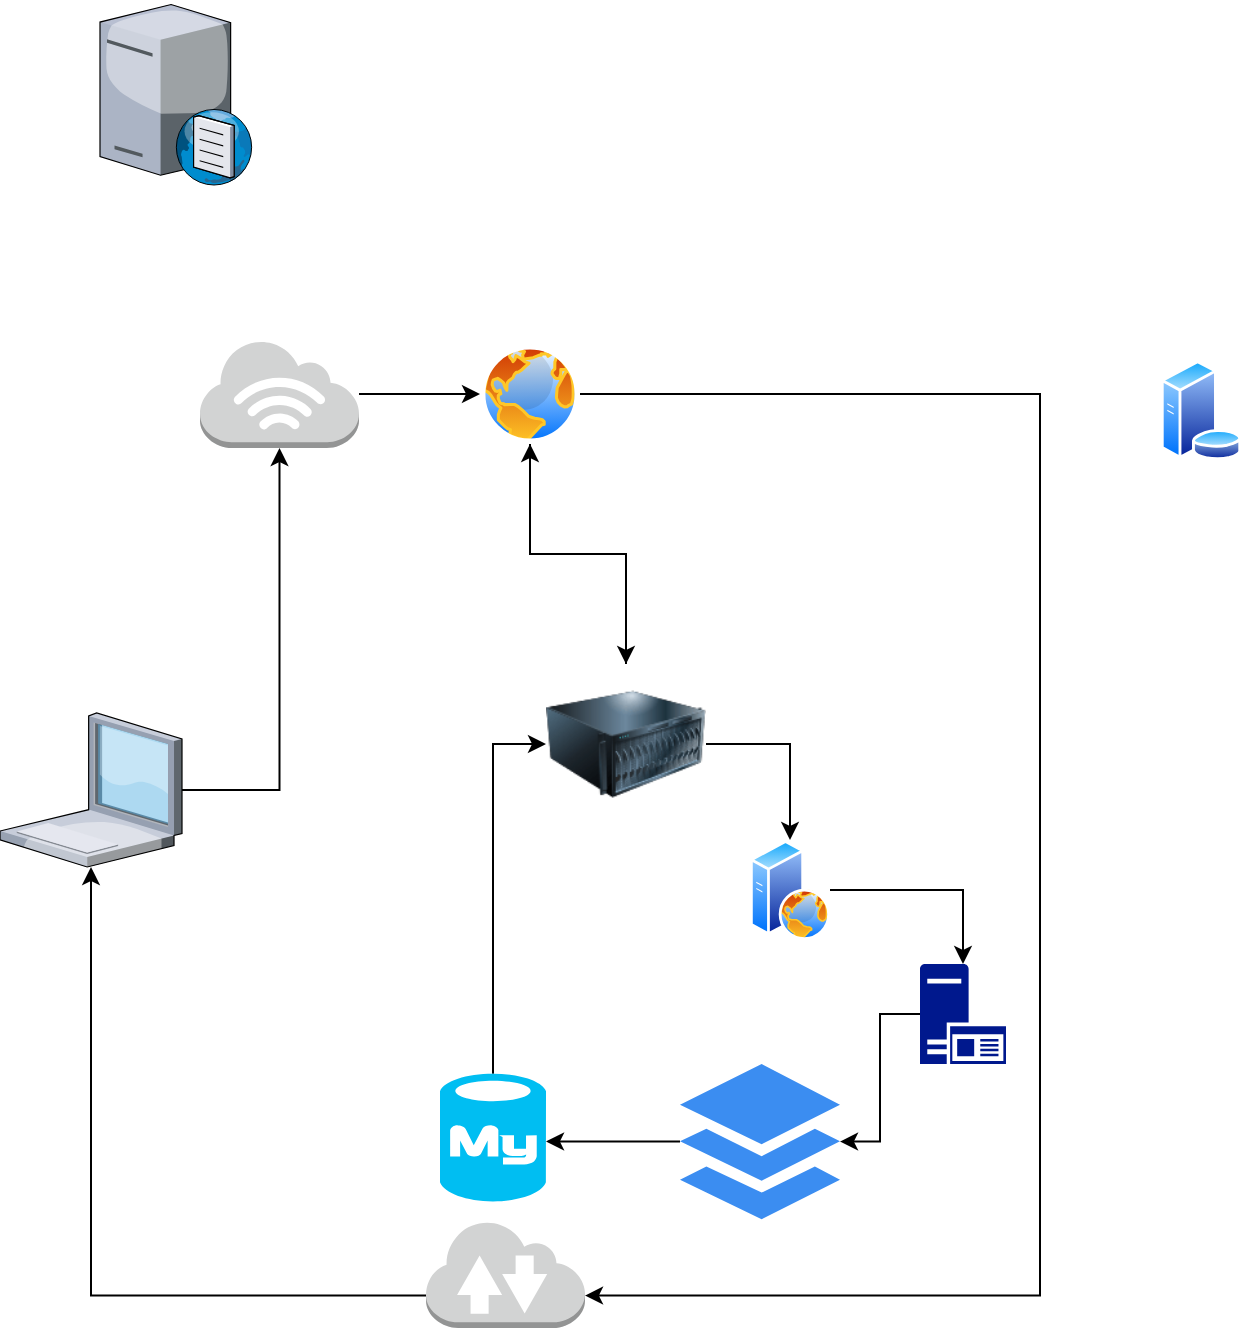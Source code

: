 <mxfile version="23.1.1" type="github">
  <diagram name="Page-1" id="UytFIJBBEG694bEX4Fh9">
    <mxGraphModel dx="844" dy="588" grid="1" gridSize="10" guides="1" tooltips="1" connect="1" arrows="1" fold="1" page="1" pageScale="1" pageWidth="850" pageHeight="1100" math="0" shadow="0">
      <root>
        <mxCell id="0" />
        <mxCell id="1" parent="0" />
        <mxCell id="eUEfTirzM8Af57HB3OFG-2" value="" style="edgeStyle=orthogonalEdgeStyle;rounded=0;orthogonalLoop=1;jettySize=auto;html=1;" edge="1" parent="1" source="pSNilD8N5I2ruYLXZMeT-3" target="pSNilD8N5I2ruYLXZMeT-5">
          <mxGeometry relative="1" as="geometry" />
        </mxCell>
        <mxCell id="eUEfTirzM8Af57HB3OFG-22" style="edgeStyle=orthogonalEdgeStyle;rounded=0;orthogonalLoop=1;jettySize=auto;html=1;entryX=0.5;entryY=1;entryDx=0;entryDy=0;" edge="1" parent="1" source="pSNilD8N5I2ruYLXZMeT-3" target="eUEfTirzM8Af57HB3OFG-11">
          <mxGeometry relative="1" as="geometry" />
        </mxCell>
        <mxCell id="pSNilD8N5I2ruYLXZMeT-3" value="" style="image;html=1;image=img/lib/clip_art/computers/Server_128x128.png" parent="1" vertex="1">
          <mxGeometry x="283" y="372" width="80" height="80" as="geometry" />
        </mxCell>
        <mxCell id="pSNilD8N5I2ruYLXZMeT-4" value="" style="image;aspect=fixed;perimeter=ellipsePerimeter;html=1;align=center;shadow=0;dashed=0;spacingTop=3;image=img/lib/active_directory/database_server.svg;" parent="1" vertex="1">
          <mxGeometry x="590" y="220" width="41" height="50" as="geometry" />
        </mxCell>
        <mxCell id="eUEfTirzM8Af57HB3OFG-4" value="" style="edgeStyle=orthogonalEdgeStyle;rounded=0;orthogonalLoop=1;jettySize=auto;html=1;" edge="1" parent="1" source="pSNilD8N5I2ruYLXZMeT-5" target="eUEfTirzM8Af57HB3OFG-3">
          <mxGeometry relative="1" as="geometry" />
        </mxCell>
        <mxCell id="pSNilD8N5I2ruYLXZMeT-5" value="" style="image;aspect=fixed;perimeter=ellipsePerimeter;html=1;align=center;shadow=0;dashed=0;spacingTop=3;image=img/lib/active_directory/web_server.svg;" parent="1" vertex="1">
          <mxGeometry x="385" y="460" width="40" height="50" as="geometry" />
        </mxCell>
        <mxCell id="eUEfTirzM8Af57HB3OFG-23" style="edgeStyle=orthogonalEdgeStyle;rounded=0;orthogonalLoop=1;jettySize=auto;html=1;entryX=0;entryY=0.5;entryDx=0;entryDy=0;" edge="1" parent="1" source="pSNilD8N5I2ruYLXZMeT-7" target="pSNilD8N5I2ruYLXZMeT-3">
          <mxGeometry relative="1" as="geometry" />
        </mxCell>
        <mxCell id="pSNilD8N5I2ruYLXZMeT-7" value="" style="verticalLabelPosition=bottom;html=1;verticalAlign=top;align=center;strokeColor=none;fillColor=#00BEF2;shape=mxgraph.azure.mysql_database;" parent="1" vertex="1">
          <mxGeometry x="230" y="576.9" width="53" height="63.8" as="geometry" />
        </mxCell>
        <mxCell id="pSNilD8N5I2ruYLXZMeT-8" value="" style="verticalLabelPosition=bottom;sketch=0;aspect=fixed;html=1;verticalAlign=top;strokeColor=none;align=center;outlineConnect=0;shape=mxgraph.citrix.dns_server;" parent="1" vertex="1">
          <mxGeometry x="60" y="40" width="76.5" height="92.5" as="geometry" />
        </mxCell>
        <mxCell id="eUEfTirzM8Af57HB3OFG-14" style="edgeStyle=orthogonalEdgeStyle;rounded=0;orthogonalLoop=1;jettySize=auto;html=1;" edge="1" parent="1" source="8-D-bgn7aszmPkUvuUCa-1" target="eUEfTirzM8Af57HB3OFG-12">
          <mxGeometry relative="1" as="geometry" />
        </mxCell>
        <mxCell id="8-D-bgn7aszmPkUvuUCa-1" value="" style="verticalLabelPosition=bottom;sketch=0;aspect=fixed;html=1;verticalAlign=top;strokeColor=none;align=center;outlineConnect=0;shape=mxgraph.citrix.laptop_1;fontSize=16;" parent="1" vertex="1">
          <mxGeometry x="10" y="396.5" width="91" height="77" as="geometry" />
        </mxCell>
        <mxCell id="eUEfTirzM8Af57HB3OFG-7" value="" style="edgeStyle=orthogonalEdgeStyle;rounded=0;orthogonalLoop=1;jettySize=auto;html=1;" edge="1" parent="1" source="eUEfTirzM8Af57HB3OFG-3" target="eUEfTirzM8Af57HB3OFG-6">
          <mxGeometry relative="1" as="geometry" />
        </mxCell>
        <mxCell id="eUEfTirzM8Af57HB3OFG-3" value="" style="sketch=0;aspect=fixed;pointerEvents=1;shadow=0;dashed=0;html=1;strokeColor=none;labelPosition=center;verticalLabelPosition=bottom;verticalAlign=top;align=center;fillColor=#00188D;shape=mxgraph.mscae.enterprise.application_server2" vertex="1" parent="1">
          <mxGeometry x="470" y="522" width="43" height="50" as="geometry" />
        </mxCell>
        <mxCell id="eUEfTirzM8Af57HB3OFG-8" value="" style="edgeStyle=orthogonalEdgeStyle;rounded=0;orthogonalLoop=1;jettySize=auto;html=1;" edge="1" parent="1" source="eUEfTirzM8Af57HB3OFG-6">
          <mxGeometry relative="1" as="geometry">
            <mxPoint x="283.0" y="610.75" as="targetPoint" />
          </mxGeometry>
        </mxCell>
        <mxCell id="eUEfTirzM8Af57HB3OFG-6" value="" style="sketch=0;html=1;aspect=fixed;strokeColor=none;shadow=0;fillColor=#3B8DF1;verticalAlign=top;labelPosition=center;verticalLabelPosition=bottom;shape=mxgraph.gcp2.files" vertex="1" parent="1">
          <mxGeometry x="350" y="572" width="80" height="77.6" as="geometry" />
        </mxCell>
        <mxCell id="eUEfTirzM8Af57HB3OFG-20" value="" style="edgeStyle=orthogonalEdgeStyle;rounded=0;orthogonalLoop=1;jettySize=auto;html=1;" edge="1" parent="1" source="eUEfTirzM8Af57HB3OFG-11" target="pSNilD8N5I2ruYLXZMeT-3">
          <mxGeometry relative="1" as="geometry" />
        </mxCell>
        <mxCell id="eUEfTirzM8Af57HB3OFG-24" style="edgeStyle=orthogonalEdgeStyle;rounded=0;orthogonalLoop=1;jettySize=auto;html=1;entryX=1;entryY=0.7;entryDx=0;entryDy=0;entryPerimeter=0;" edge="1" parent="1" source="eUEfTirzM8Af57HB3OFG-11" target="eUEfTirzM8Af57HB3OFG-13">
          <mxGeometry relative="1" as="geometry">
            <mxPoint x="520" y="510" as="targetPoint" />
            <Array as="points">
              <mxPoint x="530" y="237" />
              <mxPoint x="530" y="688" />
            </Array>
          </mxGeometry>
        </mxCell>
        <mxCell id="eUEfTirzM8Af57HB3OFG-11" value="" style="image;aspect=fixed;perimeter=ellipsePerimeter;html=1;align=center;shadow=0;dashed=0;spacingTop=3;image=img/lib/active_directory/internet_globe.svg;" vertex="1" parent="1">
          <mxGeometry x="250" y="212" width="50" height="50" as="geometry" />
        </mxCell>
        <mxCell id="eUEfTirzM8Af57HB3OFG-17" value="" style="edgeStyle=orthogonalEdgeStyle;rounded=0;orthogonalLoop=1;jettySize=auto;html=1;" edge="1" parent="1" source="eUEfTirzM8Af57HB3OFG-12" target="eUEfTirzM8Af57HB3OFG-11">
          <mxGeometry relative="1" as="geometry" />
        </mxCell>
        <mxCell id="eUEfTirzM8Af57HB3OFG-12" value="" style="outlineConnect=0;dashed=0;verticalLabelPosition=bottom;verticalAlign=top;align=center;html=1;shape=mxgraph.aws3.internet_3;fillColor=#D2D3D3;gradientColor=none;" vertex="1" parent="1">
          <mxGeometry x="110" y="210" width="79.5" height="54" as="geometry" />
        </mxCell>
        <mxCell id="eUEfTirzM8Af57HB3OFG-25" style="edgeStyle=orthogonalEdgeStyle;rounded=0;orthogonalLoop=1;jettySize=auto;html=1;exitX=0;exitY=0.7;exitDx=0;exitDy=0;exitPerimeter=0;" edge="1" parent="1" source="eUEfTirzM8Af57HB3OFG-13" target="8-D-bgn7aszmPkUvuUCa-1">
          <mxGeometry relative="1" as="geometry" />
        </mxCell>
        <mxCell id="eUEfTirzM8Af57HB3OFG-13" value="" style="outlineConnect=0;dashed=0;verticalLabelPosition=bottom;verticalAlign=top;align=center;html=1;shape=mxgraph.aws3.internet_2;fillColor=#D2D3D3;gradientColor=none;" vertex="1" parent="1">
          <mxGeometry x="223" y="650" width="79.5" height="54" as="geometry" />
        </mxCell>
        <mxCell id="eUEfTirzM8Af57HB3OFG-27" style="edgeStyle=orthogonalEdgeStyle;rounded=0;orthogonalLoop=1;jettySize=auto;html=1;exitX=0.5;exitY=1;exitDx=0;exitDy=0;" edge="1" parent="1" source="pSNilD8N5I2ruYLXZMeT-3" target="pSNilD8N5I2ruYLXZMeT-3">
          <mxGeometry relative="1" as="geometry" />
        </mxCell>
      </root>
    </mxGraphModel>
  </diagram>
</mxfile>
